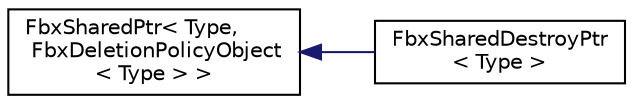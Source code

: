 digraph "クラス階層図"
{
  edge [fontname="Helvetica",fontsize="10",labelfontname="Helvetica",labelfontsize="10"];
  node [fontname="Helvetica",fontsize="10",shape=record];
  rankdir="LR";
  Node0 [label="FbxSharedPtr\< Type,\l FbxDeletionPolicyObject\l\< Type \> \>",height=0.2,width=0.4,color="black", fillcolor="white", style="filled",URL="$class_fbx_shared_ptr.html"];
  Node0 -> Node1 [dir="back",color="midnightblue",fontsize="10",style="solid",fontname="Helvetica"];
  Node1 [label="FbxSharedDestroyPtr\l\< Type \>",height=0.2,width=0.4,color="black", fillcolor="white", style="filled",URL="$class_fbx_shared_destroy_ptr.html",tooltip="Scoped pointer for FbxObject derived classes, which call Destroy() to deallocate. ..."];
}
